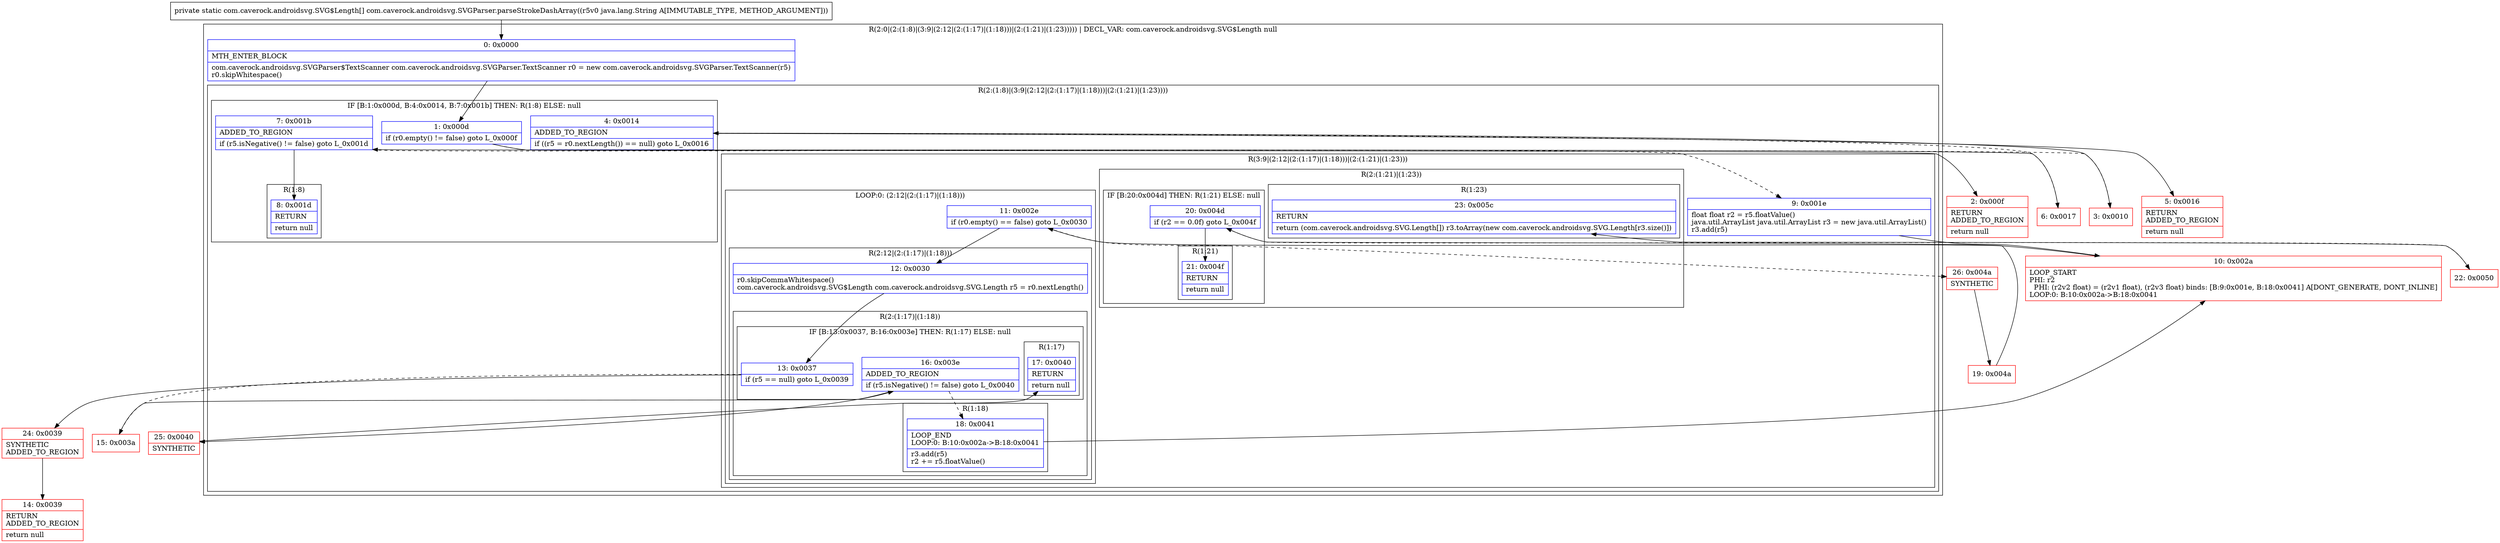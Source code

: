 digraph "CFG forcom.caverock.androidsvg.SVGParser.parseStrokeDashArray(Ljava\/lang\/String;)[Lcom\/caverock\/androidsvg\/SVG$Length;" {
subgraph cluster_Region_1937048657 {
label = "R(2:0|(2:(1:8)|(3:9|(2:12|(2:(1:17)|(1:18)))|(2:(1:21)|(1:23))))) | DECL_VAR: com.caverock.androidsvg.SVG$Length null\l";
node [shape=record,color=blue];
Node_0 [shape=record,label="{0\:\ 0x0000|MTH_ENTER_BLOCK\l|com.caverock.androidsvg.SVGParser$TextScanner com.caverock.androidsvg.SVGParser.TextScanner r0 = new com.caverock.androidsvg.SVGParser.TextScanner(r5)\lr0.skipWhitespace()\l}"];
subgraph cluster_Region_1086715673 {
label = "R(2:(1:8)|(3:9|(2:12|(2:(1:17)|(1:18)))|(2:(1:21)|(1:23))))";
node [shape=record,color=blue];
subgraph cluster_IfRegion_1926466289 {
label = "IF [B:1:0x000d, B:4:0x0014, B:7:0x001b] THEN: R(1:8) ELSE: null";
node [shape=record,color=blue];
Node_1 [shape=record,label="{1\:\ 0x000d|if (r0.empty() != false) goto L_0x000f\l}"];
Node_4 [shape=record,label="{4\:\ 0x0014|ADDED_TO_REGION\l|if ((r5 = r0.nextLength()) == null) goto L_0x0016\l}"];
Node_7 [shape=record,label="{7\:\ 0x001b|ADDED_TO_REGION\l|if (r5.isNegative() != false) goto L_0x001d\l}"];
subgraph cluster_Region_361176718 {
label = "R(1:8)";
node [shape=record,color=blue];
Node_8 [shape=record,label="{8\:\ 0x001d|RETURN\l|return null\l}"];
}
}
subgraph cluster_Region_1392257099 {
label = "R(3:9|(2:12|(2:(1:17)|(1:18)))|(2:(1:21)|(1:23)))";
node [shape=record,color=blue];
Node_9 [shape=record,label="{9\:\ 0x001e|float float r2 = r5.floatValue()\ljava.util.ArrayList java.util.ArrayList r3 = new java.util.ArrayList()\lr3.add(r5)\l}"];
subgraph cluster_LoopRegion_2062468825 {
label = "LOOP:0: (2:12|(2:(1:17)|(1:18)))";
node [shape=record,color=blue];
Node_11 [shape=record,label="{11\:\ 0x002e|if (r0.empty() == false) goto L_0x0030\l}"];
subgraph cluster_Region_158393016 {
label = "R(2:12|(2:(1:17)|(1:18)))";
node [shape=record,color=blue];
Node_12 [shape=record,label="{12\:\ 0x0030|r0.skipCommaWhitespace()\lcom.caverock.androidsvg.SVG$Length com.caverock.androidsvg.SVG.Length r5 = r0.nextLength()\l}"];
subgraph cluster_Region_773432237 {
label = "R(2:(1:17)|(1:18))";
node [shape=record,color=blue];
subgraph cluster_IfRegion_220528094 {
label = "IF [B:13:0x0037, B:16:0x003e] THEN: R(1:17) ELSE: null";
node [shape=record,color=blue];
Node_13 [shape=record,label="{13\:\ 0x0037|if (r5 == null) goto L_0x0039\l}"];
Node_16 [shape=record,label="{16\:\ 0x003e|ADDED_TO_REGION\l|if (r5.isNegative() != false) goto L_0x0040\l}"];
subgraph cluster_Region_1391210719 {
label = "R(1:17)";
node [shape=record,color=blue];
Node_17 [shape=record,label="{17\:\ 0x0040|RETURN\l|return null\l}"];
}
}
subgraph cluster_Region_1008116967 {
label = "R(1:18)";
node [shape=record,color=blue];
Node_18 [shape=record,label="{18\:\ 0x0041|LOOP_END\lLOOP:0: B:10:0x002a\-\>B:18:0x0041\l|r3.add(r5)\lr2 += r5.floatValue()\l}"];
}
}
}
}
subgraph cluster_Region_1040083108 {
label = "R(2:(1:21)|(1:23))";
node [shape=record,color=blue];
subgraph cluster_IfRegion_809661874 {
label = "IF [B:20:0x004d] THEN: R(1:21) ELSE: null";
node [shape=record,color=blue];
Node_20 [shape=record,label="{20\:\ 0x004d|if (r2 == 0.0f) goto L_0x004f\l}"];
subgraph cluster_Region_270557947 {
label = "R(1:21)";
node [shape=record,color=blue];
Node_21 [shape=record,label="{21\:\ 0x004f|RETURN\l|return null\l}"];
}
}
subgraph cluster_Region_1042883616 {
label = "R(1:23)";
node [shape=record,color=blue];
Node_23 [shape=record,label="{23\:\ 0x005c|RETURN\l|return (com.caverock.androidsvg.SVG.Length[]) r3.toArray(new com.caverock.androidsvg.SVG.Length[r3.size()])\l}"];
}
}
}
}
}
Node_2 [shape=record,color=red,label="{2\:\ 0x000f|RETURN\lADDED_TO_REGION\l|return null\l}"];
Node_3 [shape=record,color=red,label="{3\:\ 0x0010}"];
Node_5 [shape=record,color=red,label="{5\:\ 0x0016|RETURN\lADDED_TO_REGION\l|return null\l}"];
Node_6 [shape=record,color=red,label="{6\:\ 0x0017}"];
Node_10 [shape=record,color=red,label="{10\:\ 0x002a|LOOP_START\lPHI: r2 \l  PHI: (r2v2 float) = (r2v1 float), (r2v3 float) binds: [B:9:0x001e, B:18:0x0041] A[DONT_GENERATE, DONT_INLINE]\lLOOP:0: B:10:0x002a\-\>B:18:0x0041\l}"];
Node_14 [shape=record,color=red,label="{14\:\ 0x0039|RETURN\lADDED_TO_REGION\l|return null\l}"];
Node_15 [shape=record,color=red,label="{15\:\ 0x003a}"];
Node_19 [shape=record,color=red,label="{19\:\ 0x004a}"];
Node_22 [shape=record,color=red,label="{22\:\ 0x0050}"];
Node_24 [shape=record,color=red,label="{24\:\ 0x0039|SYNTHETIC\lADDED_TO_REGION\l}"];
Node_25 [shape=record,color=red,label="{25\:\ 0x0040|SYNTHETIC\l}"];
Node_26 [shape=record,color=red,label="{26\:\ 0x004a|SYNTHETIC\l}"];
MethodNode[shape=record,label="{private static com.caverock.androidsvg.SVG$Length[] com.caverock.androidsvg.SVGParser.parseStrokeDashArray((r5v0 java.lang.String A[IMMUTABLE_TYPE, METHOD_ARGUMENT])) }"];
MethodNode -> Node_0;
Node_0 -> Node_1;
Node_1 -> Node_2;
Node_1 -> Node_3[style=dashed];
Node_4 -> Node_5;
Node_4 -> Node_6[style=dashed];
Node_7 -> Node_8;
Node_7 -> Node_9[style=dashed];
Node_9 -> Node_10;
Node_11 -> Node_12;
Node_11 -> Node_26[style=dashed];
Node_12 -> Node_13;
Node_13 -> Node_15[style=dashed];
Node_13 -> Node_24;
Node_16 -> Node_18[style=dashed];
Node_16 -> Node_25;
Node_18 -> Node_10;
Node_20 -> Node_21;
Node_20 -> Node_22[style=dashed];
Node_3 -> Node_4;
Node_6 -> Node_7;
Node_10 -> Node_11;
Node_15 -> Node_16;
Node_19 -> Node_20;
Node_22 -> Node_23;
Node_24 -> Node_14;
Node_25 -> Node_17;
Node_26 -> Node_19;
}


